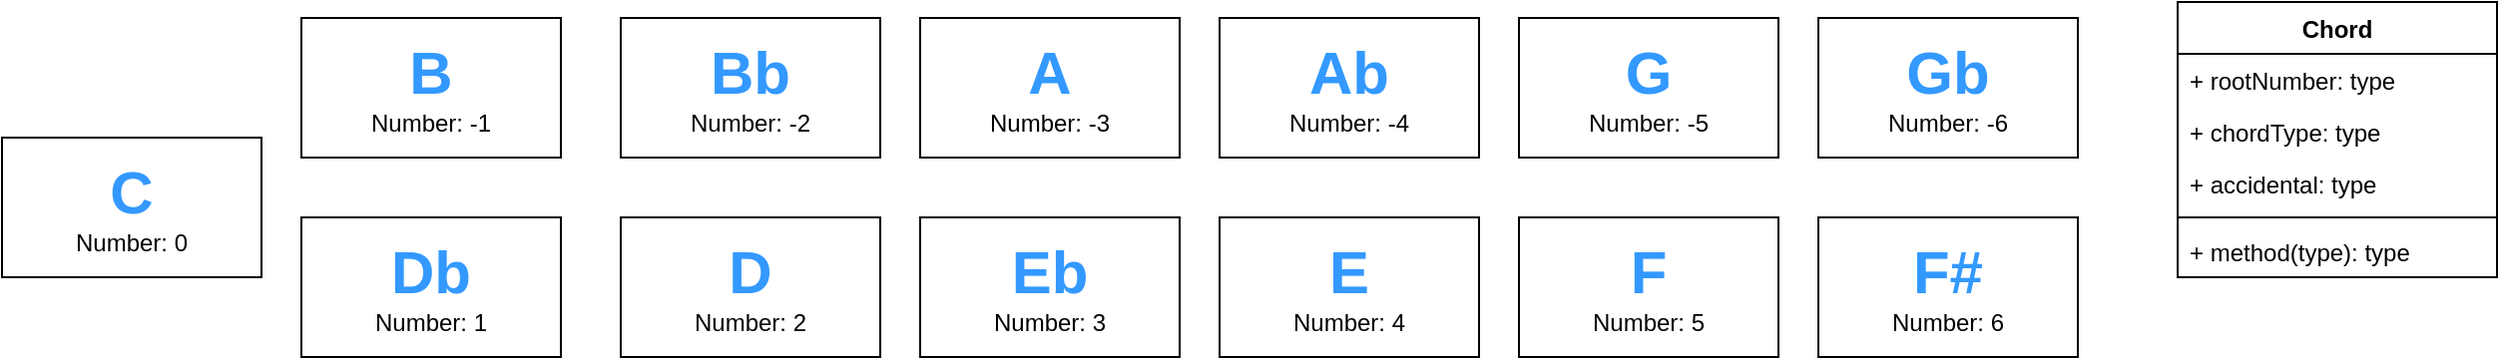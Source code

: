 <mxfile>
    <diagram id="PqWLaB0ZpoWTJiLmeo4C" name="ページ1">
        <mxGraphModel dx="733" dy="1039" grid="1" gridSize="10" guides="1" tooltips="1" connect="1" arrows="1" fold="1" page="0" pageScale="1" pageWidth="827" pageHeight="1169" math="0" shadow="0">
            <root>
                <mxCell id="0"/>
                <mxCell id="1" parent="0"/>
                <mxCell id="2" value="&lt;b&gt;&lt;font color=&quot;#3399ff&quot; style=&quot;font-size: 30px;&quot;&gt;C&lt;/font&gt;&lt;/b&gt;&lt;br&gt;Number: 0" style="rounded=0;whiteSpace=wrap;html=1;" parent="1" vertex="1">
                    <mxGeometry x="140" y="30" width="130" height="70" as="geometry"/>
                </mxCell>
                <mxCell id="3" value="&lt;font color=&quot;#3399ff&quot;&gt;&lt;span style=&quot;font-size: 30px;&quot;&gt;&lt;b&gt;Db&lt;br&gt;&lt;/b&gt;&lt;/span&gt;&lt;/font&gt;Number: 1" style="rounded=0;whiteSpace=wrap;html=1;" parent="1" vertex="1">
                    <mxGeometry x="290" y="70" width="130" height="70" as="geometry"/>
                </mxCell>
                <mxCell id="4" value="&lt;font color=&quot;#3399ff&quot;&gt;&lt;span style=&quot;font-size: 30px;&quot;&gt;&lt;b&gt;D&lt;br&gt;&lt;/b&gt;&lt;/span&gt;&lt;/font&gt;Number: 2" style="rounded=0;whiteSpace=wrap;html=1;" parent="1" vertex="1">
                    <mxGeometry x="450" y="70" width="130" height="70" as="geometry"/>
                </mxCell>
                <mxCell id="5" value="&lt;font color=&quot;#3399ff&quot;&gt;&lt;span style=&quot;font-size: 30px;&quot;&gt;&lt;b&gt;Eb&lt;br&gt;&lt;/b&gt;&lt;/span&gt;&lt;/font&gt;Number: 3" style="rounded=0;whiteSpace=wrap;html=1;" parent="1" vertex="1">
                    <mxGeometry x="600" y="70" width="130" height="70" as="geometry"/>
                </mxCell>
                <mxCell id="6" value="&lt;font color=&quot;#3399ff&quot;&gt;&lt;span style=&quot;font-size: 30px;&quot;&gt;&lt;b&gt;E&lt;br&gt;&lt;/b&gt;&lt;/span&gt;&lt;/font&gt;Number: 4" style="rounded=0;whiteSpace=wrap;html=1;" parent="1" vertex="1">
                    <mxGeometry x="750" y="70" width="130" height="70" as="geometry"/>
                </mxCell>
                <mxCell id="7" value="&lt;font color=&quot;#3399ff&quot;&gt;&lt;span style=&quot;font-size: 30px;&quot;&gt;&lt;b&gt;F&lt;br&gt;&lt;/b&gt;&lt;/span&gt;&lt;/font&gt;Number: 5" style="rounded=0;whiteSpace=wrap;html=1;" parent="1" vertex="1">
                    <mxGeometry x="900" y="70" width="130" height="70" as="geometry"/>
                </mxCell>
                <mxCell id="8" value="&lt;font color=&quot;#3399ff&quot;&gt;&lt;span style=&quot;font-size: 30px;&quot;&gt;&lt;b&gt;F#&lt;br&gt;&lt;/b&gt;&lt;/span&gt;&lt;/font&gt;Number: 6" style="rounded=0;whiteSpace=wrap;html=1;" parent="1" vertex="1">
                    <mxGeometry x="1050" y="70" width="130" height="70" as="geometry"/>
                </mxCell>
                <mxCell id="9" value="&lt;font color=&quot;#3399ff&quot;&gt;&lt;span style=&quot;font-size: 30px;&quot;&gt;&lt;b&gt;B&lt;br&gt;&lt;/b&gt;&lt;/span&gt;&lt;/font&gt;Number: -1" style="rounded=0;whiteSpace=wrap;html=1;" parent="1" vertex="1">
                    <mxGeometry x="290" y="-30" width="130" height="70" as="geometry"/>
                </mxCell>
                <mxCell id="10" value="&lt;font color=&quot;#3399ff&quot;&gt;&lt;span style=&quot;font-size: 30px;&quot;&gt;&lt;b&gt;Bb&lt;br&gt;&lt;/b&gt;&lt;/span&gt;&lt;/font&gt;Number: -2" style="rounded=0;whiteSpace=wrap;html=1;" parent="1" vertex="1">
                    <mxGeometry x="450" y="-30" width="130" height="70" as="geometry"/>
                </mxCell>
                <mxCell id="11" value="&lt;font color=&quot;#3399ff&quot;&gt;&lt;span style=&quot;font-size: 30px;&quot;&gt;&lt;b&gt;A&lt;br&gt;&lt;/b&gt;&lt;/span&gt;&lt;/font&gt;Number: -3" style="rounded=0;whiteSpace=wrap;html=1;" parent="1" vertex="1">
                    <mxGeometry x="600" y="-30" width="130" height="70" as="geometry"/>
                </mxCell>
                <mxCell id="12" value="&lt;font color=&quot;#3399ff&quot;&gt;&lt;span style=&quot;font-size: 30px;&quot;&gt;&lt;b&gt;Ab&lt;br&gt;&lt;/b&gt;&lt;/span&gt;&lt;/font&gt;Number: -4" style="rounded=0;whiteSpace=wrap;html=1;" parent="1" vertex="1">
                    <mxGeometry x="750" y="-30" width="130" height="70" as="geometry"/>
                </mxCell>
                <mxCell id="13" value="&lt;font color=&quot;#3399ff&quot;&gt;&lt;span style=&quot;font-size: 30px;&quot;&gt;&lt;b&gt;G&lt;br&gt;&lt;/b&gt;&lt;/span&gt;&lt;/font&gt;Number: -5" style="rounded=0;whiteSpace=wrap;html=1;" parent="1" vertex="1">
                    <mxGeometry x="900" y="-30" width="130" height="70" as="geometry"/>
                </mxCell>
                <mxCell id="14" value="&lt;font color=&quot;#3399ff&quot;&gt;&lt;span style=&quot;font-size: 30px;&quot;&gt;&lt;b&gt;Gb&lt;br&gt;&lt;/b&gt;&lt;/span&gt;&lt;/font&gt;Number: -6" style="rounded=0;whiteSpace=wrap;html=1;" parent="1" vertex="1">
                    <mxGeometry x="1050" y="-30" width="130" height="70" as="geometry"/>
                </mxCell>
                <mxCell id="22" value="Chord" style="swimlane;fontStyle=1;align=center;verticalAlign=top;childLayout=stackLayout;horizontal=1;startSize=26;horizontalStack=0;resizeParent=1;resizeParentMax=0;resizeLast=0;collapsible=1;marginBottom=0;" vertex="1" parent="1">
                    <mxGeometry x="1230" y="-38" width="160" height="138" as="geometry"/>
                </mxCell>
                <mxCell id="23" value="+ rootNumber: type" style="text;strokeColor=none;fillColor=none;align=left;verticalAlign=top;spacingLeft=4;spacingRight=4;overflow=hidden;rotatable=0;points=[[0,0.5],[1,0.5]];portConstraint=eastwest;" vertex="1" parent="22">
                    <mxGeometry y="26" width="160" height="26" as="geometry"/>
                </mxCell>
                <mxCell id="28" value="+ chordType: type" style="text;strokeColor=none;fillColor=none;align=left;verticalAlign=top;spacingLeft=4;spacingRight=4;overflow=hidden;rotatable=0;points=[[0,0.5],[1,0.5]];portConstraint=eastwest;" vertex="1" parent="22">
                    <mxGeometry y="52" width="160" height="26" as="geometry"/>
                </mxCell>
                <mxCell id="27" value="+ accidental: type" style="text;strokeColor=none;fillColor=none;align=left;verticalAlign=top;spacingLeft=4;spacingRight=4;overflow=hidden;rotatable=0;points=[[0,0.5],[1,0.5]];portConstraint=eastwest;" vertex="1" parent="22">
                    <mxGeometry y="78" width="160" height="26" as="geometry"/>
                </mxCell>
                <mxCell id="24" value="" style="line;strokeWidth=1;fillColor=none;align=left;verticalAlign=middle;spacingTop=-1;spacingLeft=3;spacingRight=3;rotatable=0;labelPosition=right;points=[];portConstraint=eastwest;strokeColor=inherit;" vertex="1" parent="22">
                    <mxGeometry y="104" width="160" height="8" as="geometry"/>
                </mxCell>
                <mxCell id="25" value="+ method(type): type" style="text;strokeColor=none;fillColor=none;align=left;verticalAlign=top;spacingLeft=4;spacingRight=4;overflow=hidden;rotatable=0;points=[[0,0.5],[1,0.5]];portConstraint=eastwest;" vertex="1" parent="22">
                    <mxGeometry y="112" width="160" height="26" as="geometry"/>
                </mxCell>
            </root>
        </mxGraphModel>
    </diagram>
</mxfile>